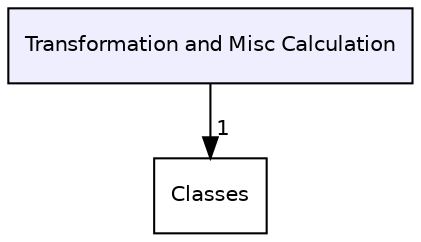 digraph "Transformation and Misc Calculation" {
  compound=true
  node [ fontsize="10", fontname="Helvetica"];
  edge [ labelfontsize="10", labelfontname="Helvetica"];
  dir_c754f858f7cdfa3a490765fdaeb163a4 [shape=box, label="Transformation and Misc Calculation", style="filled", fillcolor="#eeeeff", pencolor="black", URL="dir_c754f858f7cdfa3a490765fdaeb163a4.html"];
  dir_0c68614ac8d8401edbf4146ded722294 [shape=box label="Classes" URL="dir_0c68614ac8d8401edbf4146ded722294.html"];
  dir_c754f858f7cdfa3a490765fdaeb163a4->dir_0c68614ac8d8401edbf4146ded722294 [headlabel="1", labeldistance=1.5 headhref="dir_000003_000000.html"];
}
